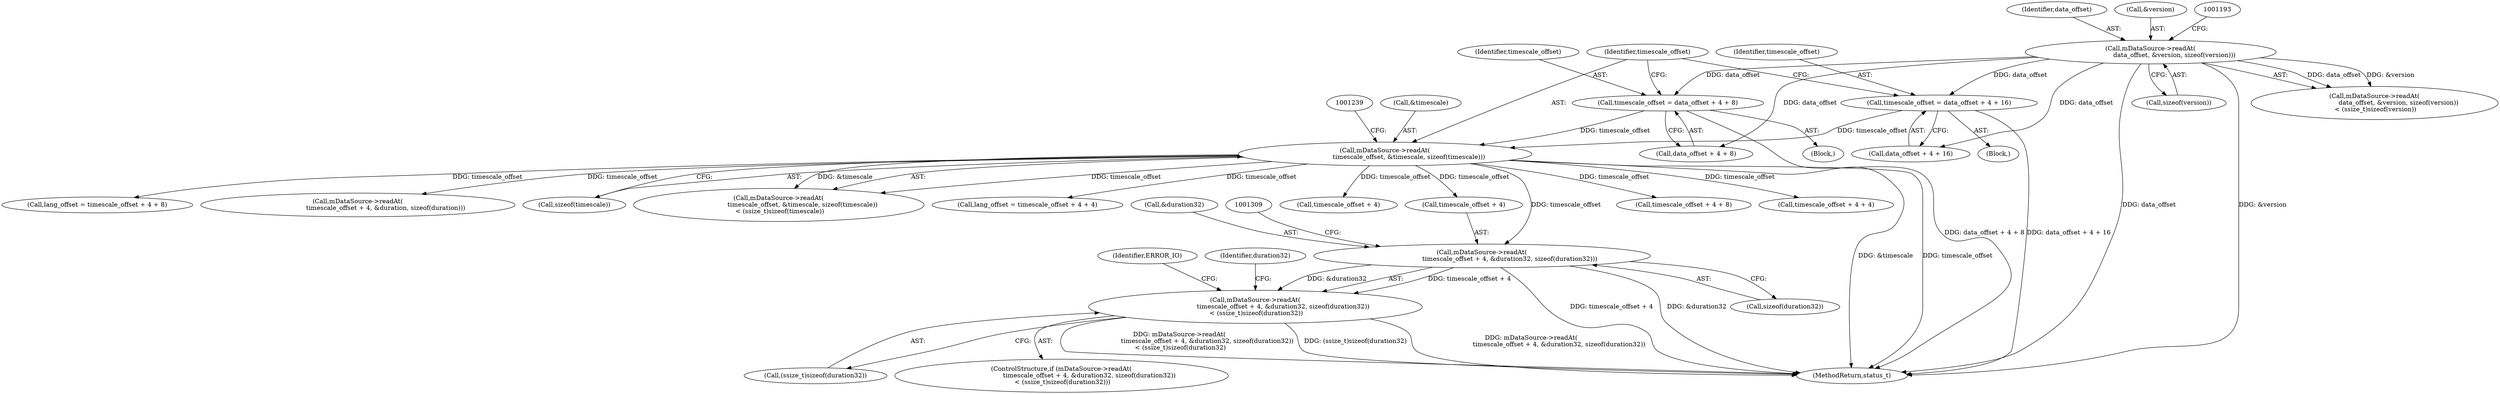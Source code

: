 digraph "0_Android_f81038006b4c59a5a148dcad887371206033c28f_2@API" {
"1001300" [label="(Call,mDataSource->readAt(\n                            timescale_offset + 4, &duration32, sizeof(duration32)))"];
"1001232" [label="(Call,mDataSource->readAt(\n                        timescale_offset, &timescale, sizeof(timescale)))"];
"1001205" [label="(Call,timescale_offset = data_offset + 4 + 16)"];
"1001186" [label="(Call,mDataSource->readAt(\n                        data_offset, &version, sizeof(version)))"];
"1001218" [label="(Call,timescale_offset = data_offset + 4 + 8)"];
"1001299" [label="(Call,mDataSource->readAt(\n                            timescale_offset + 4, &duration32, sizeof(duration32))\n < (ssize_t)sizeof(duration32))"];
"1001234" [label="(Call,&timescale)"];
"1001236" [label="(Call,sizeof(timescale))"];
"1001317" [label="(Identifier,duration32)"];
"1001187" [label="(Identifier,data_offset)"];
"1003289" [label="(MethodReturn,status_t)"];
"1001231" [label="(Call,mDataSource->readAt(\n                        timescale_offset, &timescale, sizeof(timescale))\n < (ssize_t)sizeof(timescale))"];
"1001205" [label="(Call,timescale_offset = data_offset + 4 + 16)"];
"1001188" [label="(Call,&version)"];
"1001186" [label="(Call,mDataSource->readAt(\n                        data_offset, &version, sizeof(version)))"];
"1001232" [label="(Call,mDataSource->readAt(\n                        timescale_offset, &timescale, sizeof(timescale)))"];
"1001207" [label="(Call,data_offset + 4 + 16)"];
"1001206" [label="(Identifier,timescale_offset)"];
"1001364" [label="(Call,lang_offset = timescale_offset + 4 + 4)"];
"1001271" [label="(Call,timescale_offset + 4)"];
"1001233" [label="(Identifier,timescale_offset)"];
"1001353" [label="(Call,timescale_offset + 4 + 8)"];
"1001217" [label="(Block,)"];
"1001204" [label="(Block,)"];
"1001220" [label="(Call,data_offset + 4 + 8)"];
"1001366" [label="(Call,timescale_offset + 4 + 4)"];
"1001301" [label="(Call,timescale_offset + 4)"];
"1001190" [label="(Call,sizeof(version))"];
"1001219" [label="(Identifier,timescale_offset)"];
"1001298" [label="(ControlStructure,if (mDataSource->readAt(\n                            timescale_offset + 4, &duration32, sizeof(duration32))\n < (ssize_t)sizeof(duration32)))"];
"1001185" [label="(Call,mDataSource->readAt(\n                        data_offset, &version, sizeof(version))\n < (ssize_t)sizeof(version))"];
"1001351" [label="(Call,lang_offset = timescale_offset + 4 + 8)"];
"1001218" [label="(Call,timescale_offset = data_offset + 4 + 8)"];
"1001270" [label="(Call,mDataSource->readAt(\n                            timescale_offset + 4, &duration, sizeof(duration)))"];
"1001308" [label="(Call,(ssize_t)sizeof(duration32))"];
"1001299" [label="(Call,mDataSource->readAt(\n                            timescale_offset + 4, &duration32, sizeof(duration32))\n < (ssize_t)sizeof(duration32))"];
"1001304" [label="(Call,&duration32)"];
"1001306" [label="(Call,sizeof(duration32))"];
"1001300" [label="(Call,mDataSource->readAt(\n                            timescale_offset + 4, &duration32, sizeof(duration32)))"];
"1001314" [label="(Identifier,ERROR_IO)"];
"1001300" -> "1001299"  [label="AST: "];
"1001300" -> "1001306"  [label="CFG: "];
"1001301" -> "1001300"  [label="AST: "];
"1001304" -> "1001300"  [label="AST: "];
"1001306" -> "1001300"  [label="AST: "];
"1001309" -> "1001300"  [label="CFG: "];
"1001300" -> "1003289"  [label="DDG: timescale_offset + 4"];
"1001300" -> "1003289"  [label="DDG: &duration32"];
"1001300" -> "1001299"  [label="DDG: timescale_offset + 4"];
"1001300" -> "1001299"  [label="DDG: &duration32"];
"1001232" -> "1001300"  [label="DDG: timescale_offset"];
"1001232" -> "1001231"  [label="AST: "];
"1001232" -> "1001236"  [label="CFG: "];
"1001233" -> "1001232"  [label="AST: "];
"1001234" -> "1001232"  [label="AST: "];
"1001236" -> "1001232"  [label="AST: "];
"1001239" -> "1001232"  [label="CFG: "];
"1001232" -> "1003289"  [label="DDG: timescale_offset"];
"1001232" -> "1003289"  [label="DDG: &timescale"];
"1001232" -> "1001231"  [label="DDG: timescale_offset"];
"1001232" -> "1001231"  [label="DDG: &timescale"];
"1001205" -> "1001232"  [label="DDG: timescale_offset"];
"1001218" -> "1001232"  [label="DDG: timescale_offset"];
"1001232" -> "1001270"  [label="DDG: timescale_offset"];
"1001232" -> "1001271"  [label="DDG: timescale_offset"];
"1001232" -> "1001301"  [label="DDG: timescale_offset"];
"1001232" -> "1001351"  [label="DDG: timescale_offset"];
"1001232" -> "1001353"  [label="DDG: timescale_offset"];
"1001232" -> "1001364"  [label="DDG: timescale_offset"];
"1001232" -> "1001366"  [label="DDG: timescale_offset"];
"1001205" -> "1001204"  [label="AST: "];
"1001205" -> "1001207"  [label="CFG: "];
"1001206" -> "1001205"  [label="AST: "];
"1001207" -> "1001205"  [label="AST: "];
"1001233" -> "1001205"  [label="CFG: "];
"1001205" -> "1003289"  [label="DDG: data_offset + 4 + 16"];
"1001186" -> "1001205"  [label="DDG: data_offset"];
"1001186" -> "1001185"  [label="AST: "];
"1001186" -> "1001190"  [label="CFG: "];
"1001187" -> "1001186"  [label="AST: "];
"1001188" -> "1001186"  [label="AST: "];
"1001190" -> "1001186"  [label="AST: "];
"1001193" -> "1001186"  [label="CFG: "];
"1001186" -> "1003289"  [label="DDG: &version"];
"1001186" -> "1003289"  [label="DDG: data_offset"];
"1001186" -> "1001185"  [label="DDG: data_offset"];
"1001186" -> "1001185"  [label="DDG: &version"];
"1001186" -> "1001207"  [label="DDG: data_offset"];
"1001186" -> "1001218"  [label="DDG: data_offset"];
"1001186" -> "1001220"  [label="DDG: data_offset"];
"1001218" -> "1001217"  [label="AST: "];
"1001218" -> "1001220"  [label="CFG: "];
"1001219" -> "1001218"  [label="AST: "];
"1001220" -> "1001218"  [label="AST: "];
"1001233" -> "1001218"  [label="CFG: "];
"1001218" -> "1003289"  [label="DDG: data_offset + 4 + 8"];
"1001299" -> "1001298"  [label="AST: "];
"1001299" -> "1001308"  [label="CFG: "];
"1001308" -> "1001299"  [label="AST: "];
"1001314" -> "1001299"  [label="CFG: "];
"1001317" -> "1001299"  [label="CFG: "];
"1001299" -> "1003289"  [label="DDG: mDataSource->readAt(\n                            timescale_offset + 4, &duration32, sizeof(duration32))\n < (ssize_t)sizeof(duration32)"];
"1001299" -> "1003289"  [label="DDG: (ssize_t)sizeof(duration32)"];
"1001299" -> "1003289"  [label="DDG: mDataSource->readAt(\n                            timescale_offset + 4, &duration32, sizeof(duration32))"];
}
